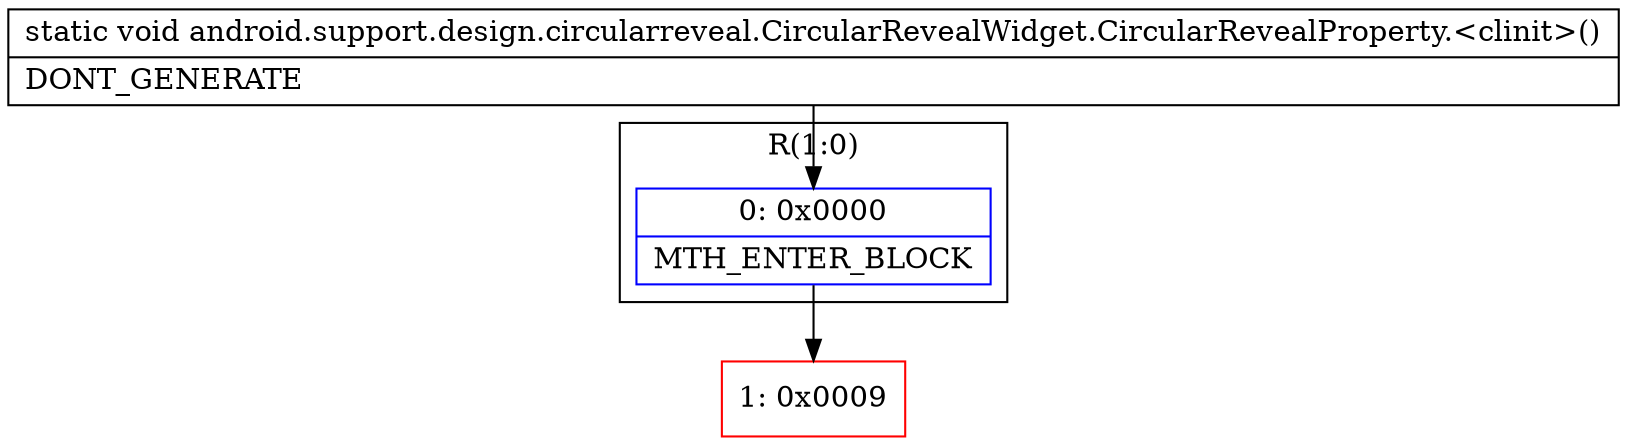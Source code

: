 digraph "CFG forandroid.support.design.circularreveal.CircularRevealWidget.CircularRevealProperty.\<clinit\>()V" {
subgraph cluster_Region_317795984 {
label = "R(1:0)";
node [shape=record,color=blue];
Node_0 [shape=record,label="{0\:\ 0x0000|MTH_ENTER_BLOCK\l}"];
}
Node_1 [shape=record,color=red,label="{1\:\ 0x0009}"];
MethodNode[shape=record,label="{static void android.support.design.circularreveal.CircularRevealWidget.CircularRevealProperty.\<clinit\>()  | DONT_GENERATE\l}"];
MethodNode -> Node_0;
Node_0 -> Node_1;
}

